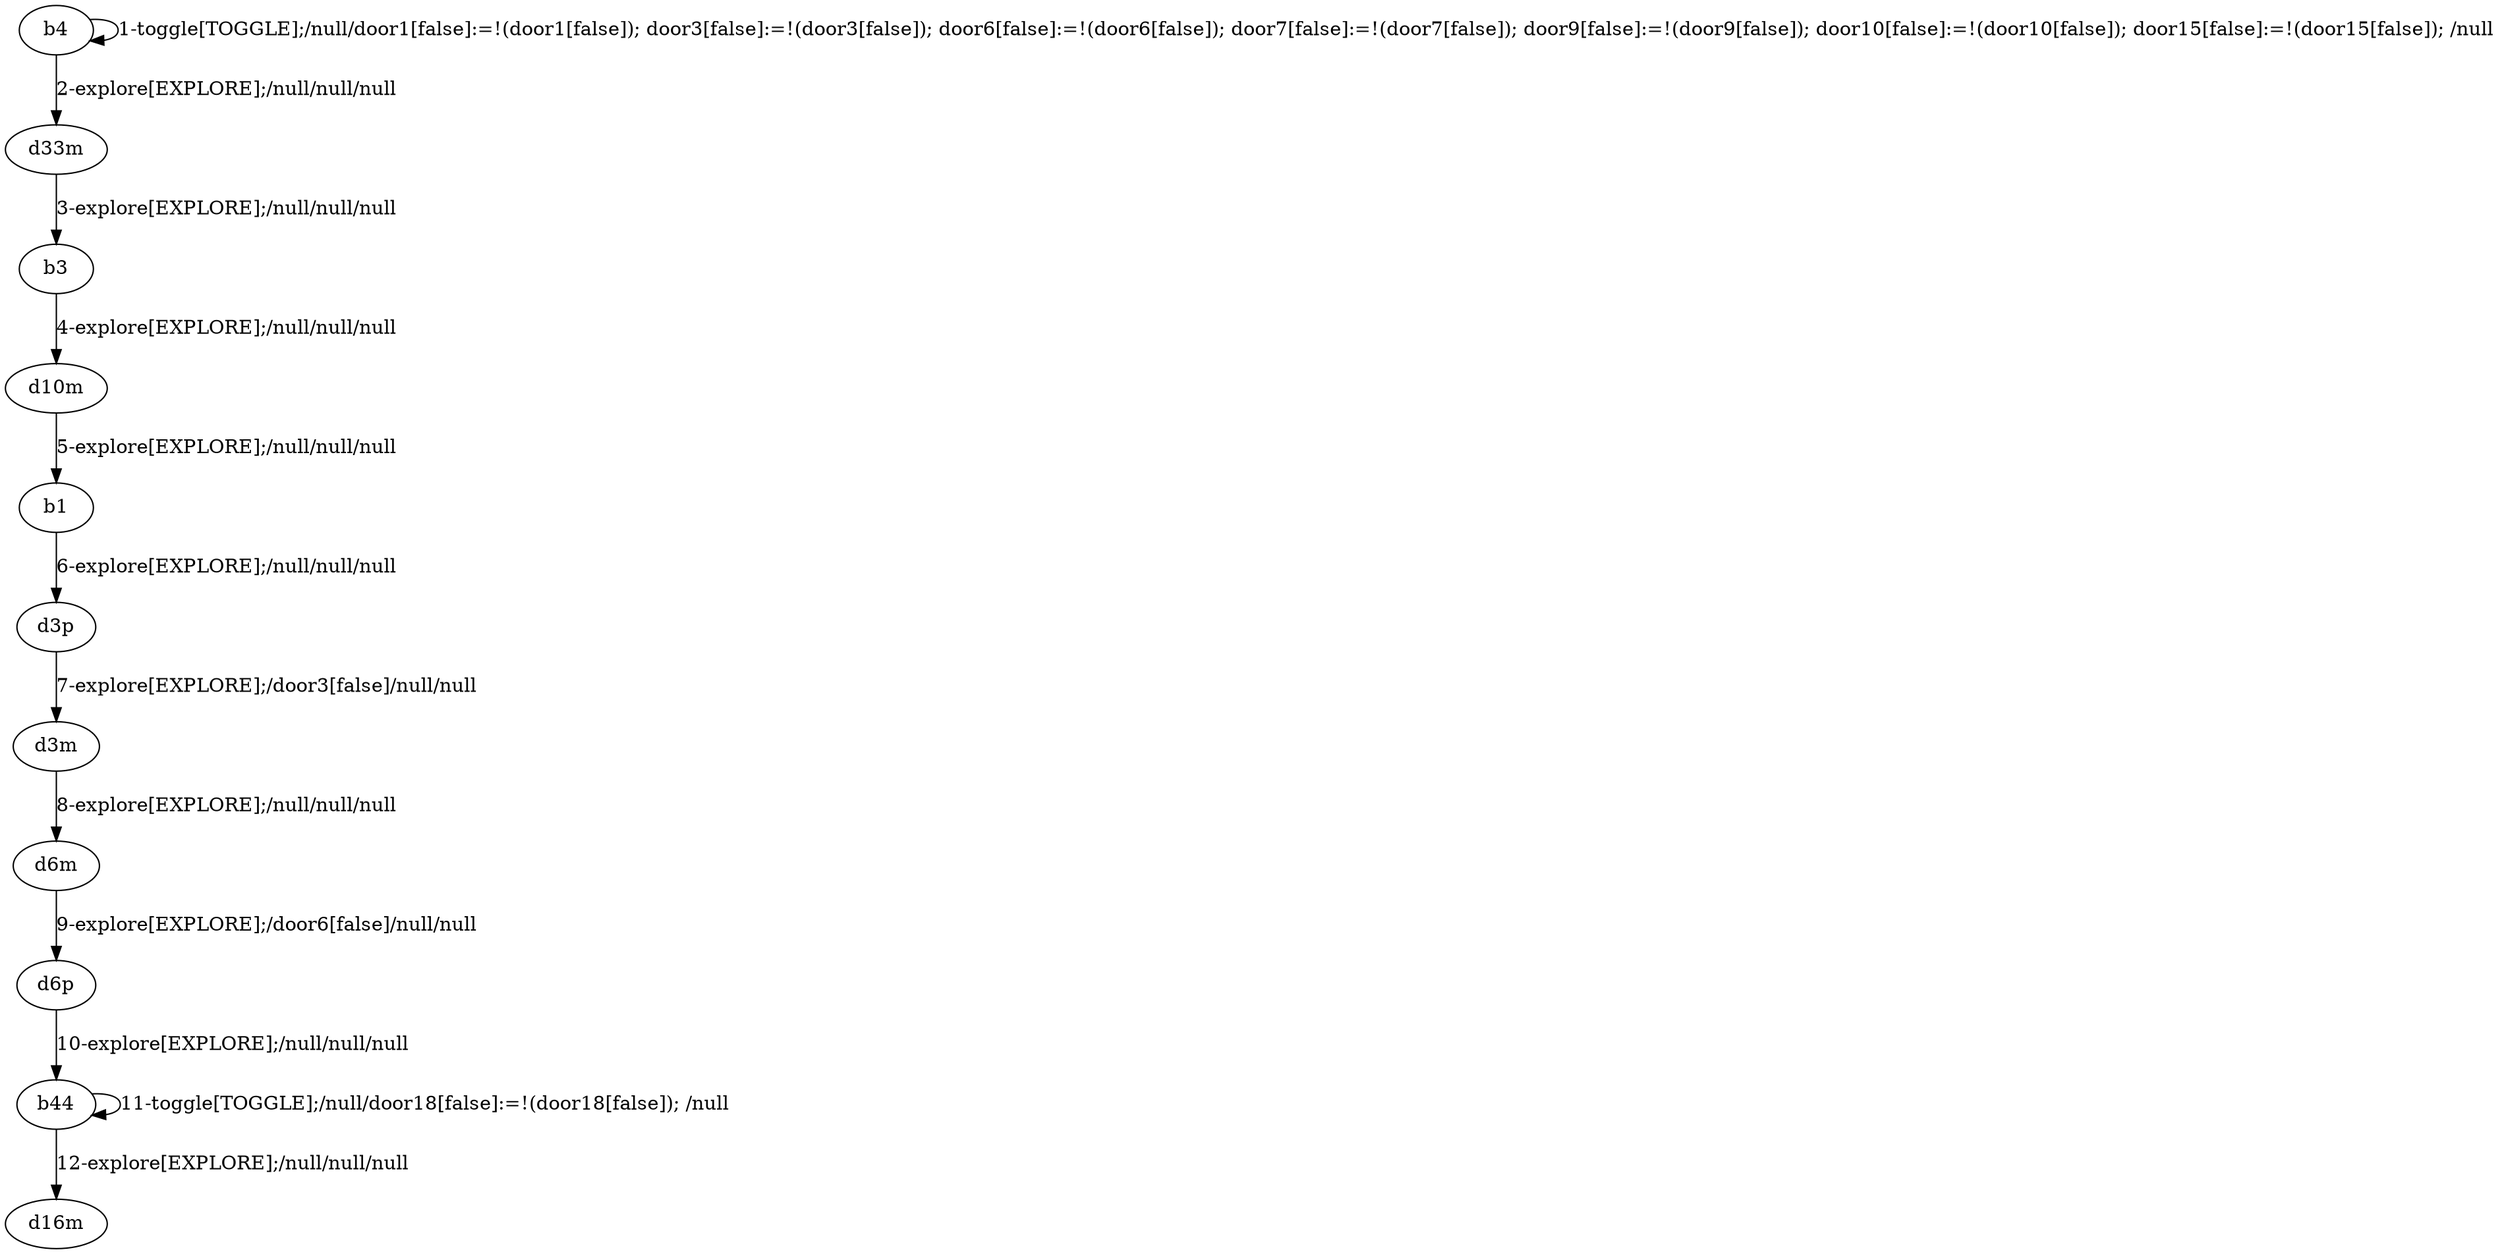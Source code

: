 # Total number of goals covered by this test: 1
# d33m --> b3

digraph g {
"b4" -> "b4" [label = "1-toggle[TOGGLE];/null/door1[false]:=!(door1[false]); door3[false]:=!(door3[false]); door6[false]:=!(door6[false]); door7[false]:=!(door7[false]); door9[false]:=!(door9[false]); door10[false]:=!(door10[false]); door15[false]:=!(door15[false]); /null"];
"b4" -> "d33m" [label = "2-explore[EXPLORE];/null/null/null"];
"d33m" -> "b3" [label = "3-explore[EXPLORE];/null/null/null"];
"b3" -> "d10m" [label = "4-explore[EXPLORE];/null/null/null"];
"d10m" -> "b1" [label = "5-explore[EXPLORE];/null/null/null"];
"b1" -> "d3p" [label = "6-explore[EXPLORE];/null/null/null"];
"d3p" -> "d3m" [label = "7-explore[EXPLORE];/door3[false]/null/null"];
"d3m" -> "d6m" [label = "8-explore[EXPLORE];/null/null/null"];
"d6m" -> "d6p" [label = "9-explore[EXPLORE];/door6[false]/null/null"];
"d6p" -> "b44" [label = "10-explore[EXPLORE];/null/null/null"];
"b44" -> "b44" [label = "11-toggle[TOGGLE];/null/door18[false]:=!(door18[false]); /null"];
"b44" -> "d16m" [label = "12-explore[EXPLORE];/null/null/null"];
}